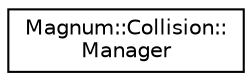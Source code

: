 digraph "圖形化之類別階層"
{
  edge [fontname="Helvetica",fontsize="10",labelfontname="Helvetica",labelfontsize="10"];
  node [fontname="Helvetica",fontsize="10",shape=record];
  rankdir="LR";
  Node1 [label="Magnum::Collision::\lManager",height=0.2,width=0.4,color="black", fillcolor="white", style="filled",URL="$class_magnum_1_1_collision_1_1_manager.html"];
}
